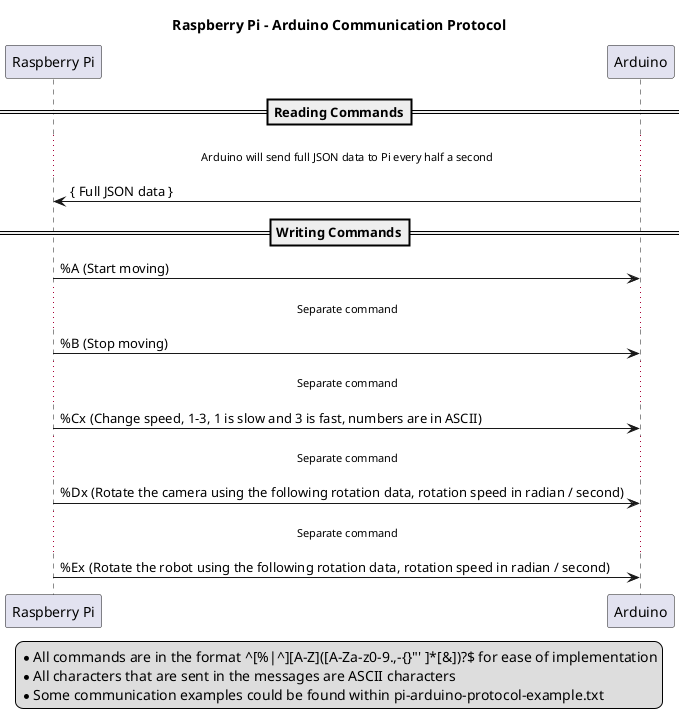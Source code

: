 @startuml
title Raspberry Pi - Arduino Communication Protocol

participant "Raspberry Pi" as pi
participant Arduino as arduino

==Reading Commands==
... Arduino will send full JSON data to Pi every half a second ...
arduino -> pi: { Full JSON data }

==Writing Commands==
pi -> arduino: %A (Start moving)
...Separate command...
pi -> arduino: %B (Stop moving)
...Separate command...
pi -> arduino: %Cx (Change speed, 1-3, 1 is slow and 3 is fast, numbers are in ASCII)
...Separate command...
pi -> arduino: %Dx (Rotate the camera using the following rotation data, rotation speed in radian / second)
...Separate command...
pi -> arduino: %Ex (Rotate the robot using the following rotation data, rotation speed in radian / second)

legend
* All commands are in the format ^[%|^][A-Z]([A-Za-z0-9.,-{}"' ]*[&])?$ for ease of implementation
* All characters that are sent in the messages are ASCII characters
* Some communication examples could be found within pi-arduino-protocol-example.txt
end legend
@enduml